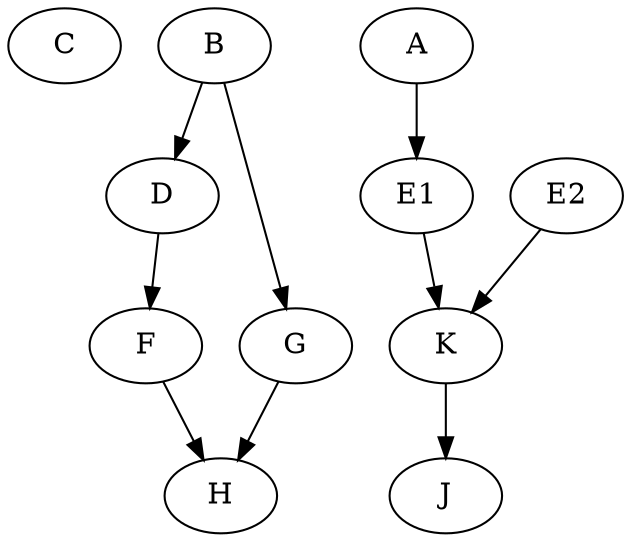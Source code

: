 digraph {
	C;
	B -> D;
	B -> G
	D -> F;
	F -> H;
	G -> H;

	A -> E1;
	E1 -> K;
	E2 -> K;
	K -> J;
}
